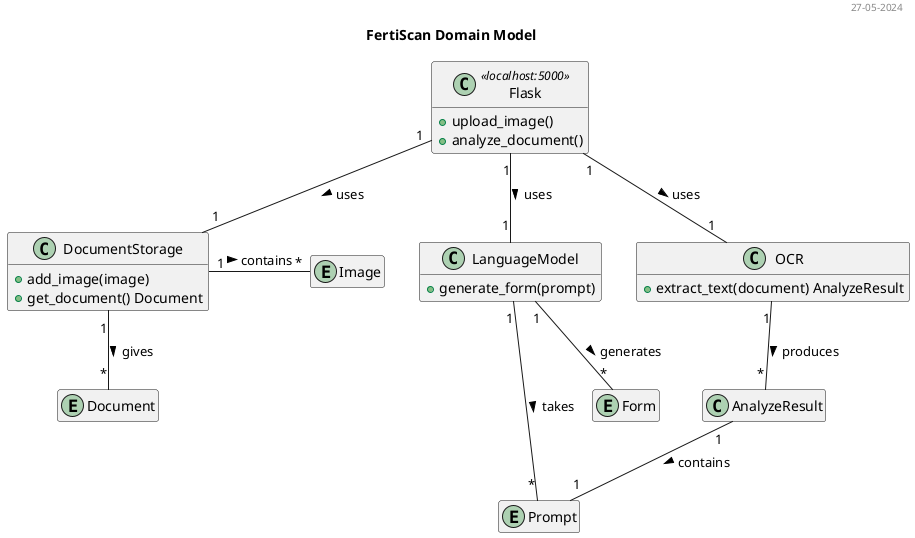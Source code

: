 @startuml Model Diagram

header 27-05-2024
 
title FertiScan Domain Model
 
hide empty members
 
class "Flask" as S <<localhost:5000>> {
  + upload_image()
  + analyze_document()
}

class "DocumentStorage" as DS {
+ add_image(image)
+ get_document() Document
}

class "LanguageModel" as LLM {
+ generate_form(prompt)
}

class "OCR" {
+ extract_text(document) AnalyzeResult
}

class "AnalyzeResult" as R
entity "Image" as I
entity "Document" as D
entity "Prompt" as P 
entity "Form" as F
 
 
S "1" -down- "1" OCR: uses >
S "1" -down- "1" LLM: uses >
S "1" -down- "1" DS: uses >
 
OCR "1" -down- "*" R: produces >
DS "1" -down- "*" D: gives > 
DS "1" - "*" I: contains >
LLM "1" -down- "*" P: takes >
LLM "1" -down- "*" F: generates >
R "1" -down- "1" P: contains >

@enduml